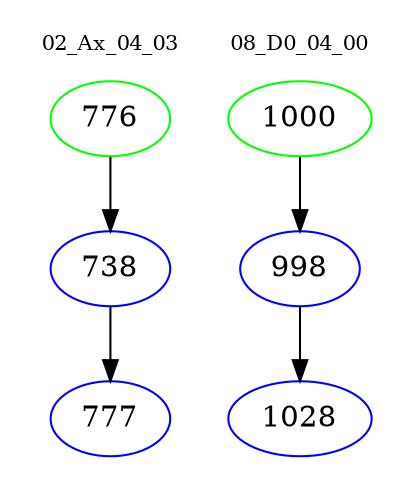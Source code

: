 digraph{
subgraph cluster_0 {
color = white
label = "02_Ax_04_03";
fontsize=10;
T0_776 [label="776", color="green"]
T0_776 -> T0_738 [color="black"]
T0_738 [label="738", color="blue"]
T0_738 -> T0_777 [color="black"]
T0_777 [label="777", color="blue"]
}
subgraph cluster_1 {
color = white
label = "08_D0_04_00";
fontsize=10;
T1_1000 [label="1000", color="green"]
T1_1000 -> T1_998 [color="black"]
T1_998 [label="998", color="blue"]
T1_998 -> T1_1028 [color="black"]
T1_1028 [label="1028", color="blue"]
}
}
